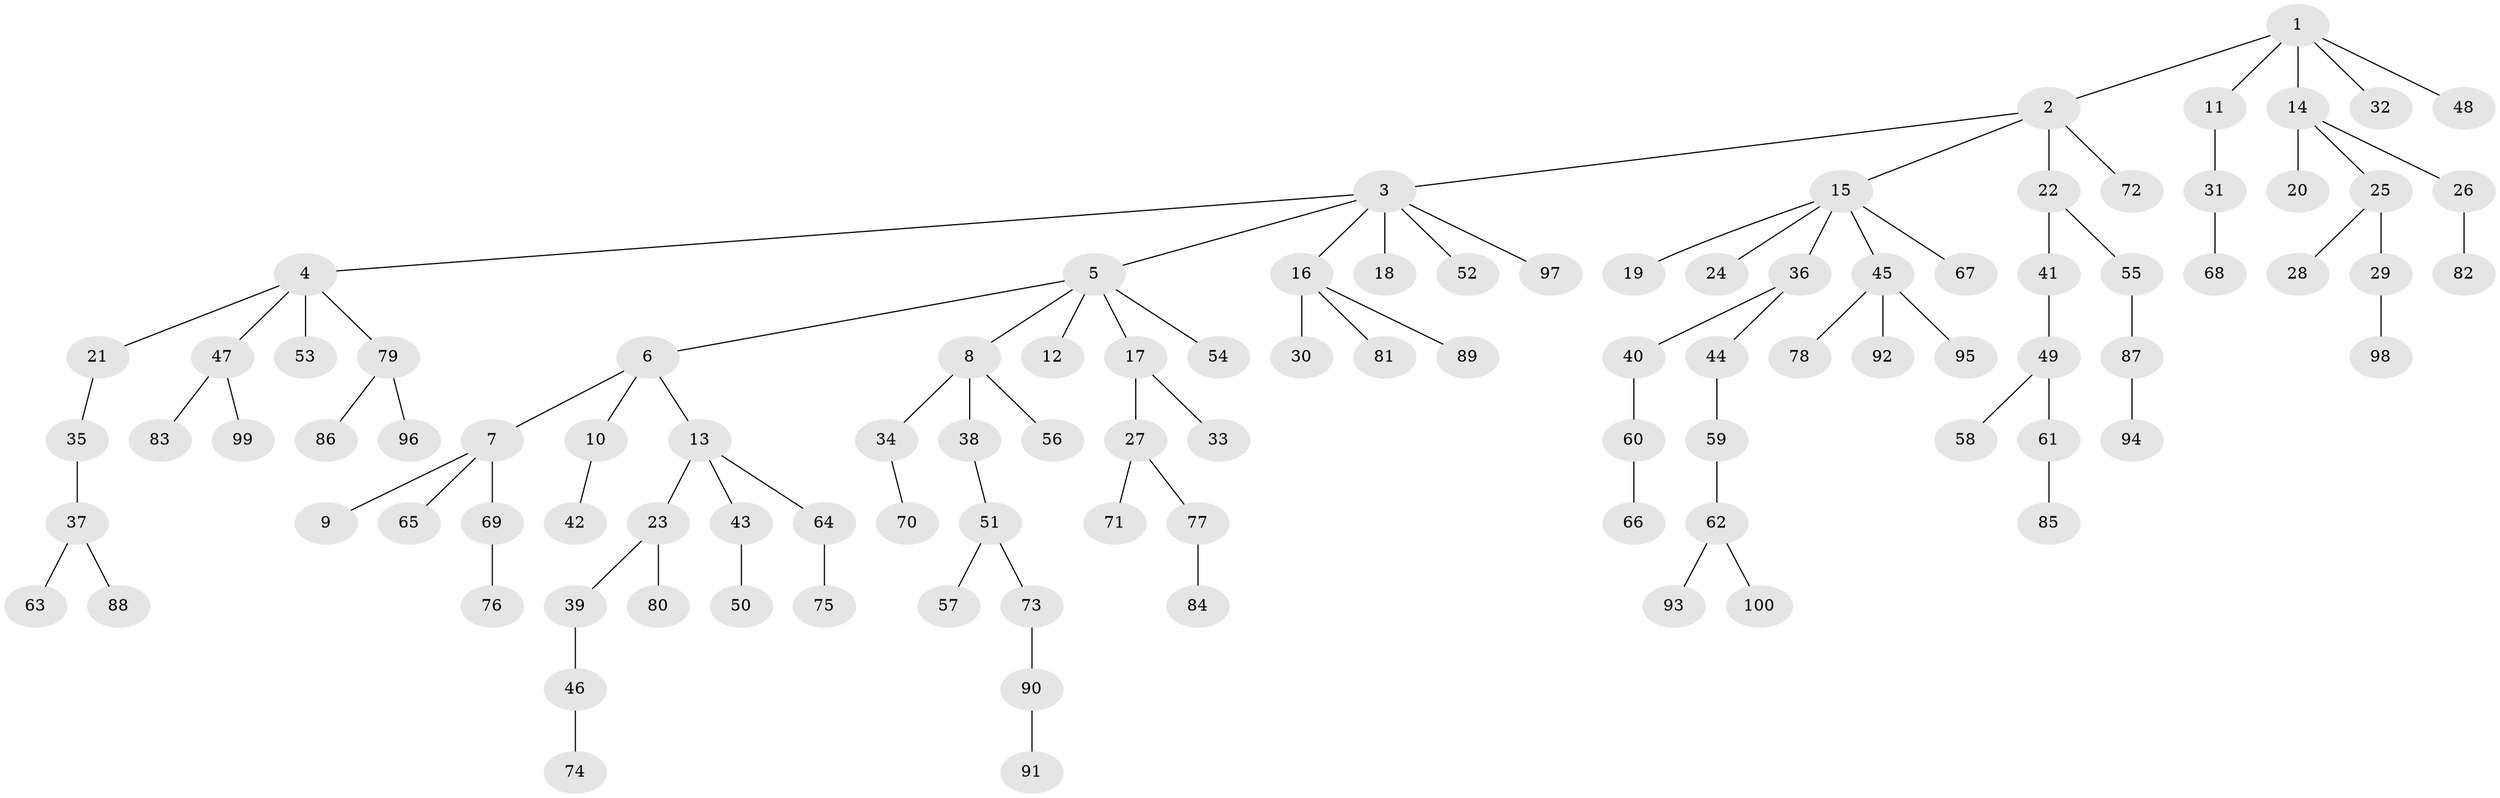 // Generated by graph-tools (version 1.1) at 2025/38/02/21/25 10:38:55]
// undirected, 100 vertices, 99 edges
graph export_dot {
graph [start="1"]
  node [color=gray90,style=filled];
  1;
  2;
  3;
  4;
  5;
  6;
  7;
  8;
  9;
  10;
  11;
  12;
  13;
  14;
  15;
  16;
  17;
  18;
  19;
  20;
  21;
  22;
  23;
  24;
  25;
  26;
  27;
  28;
  29;
  30;
  31;
  32;
  33;
  34;
  35;
  36;
  37;
  38;
  39;
  40;
  41;
  42;
  43;
  44;
  45;
  46;
  47;
  48;
  49;
  50;
  51;
  52;
  53;
  54;
  55;
  56;
  57;
  58;
  59;
  60;
  61;
  62;
  63;
  64;
  65;
  66;
  67;
  68;
  69;
  70;
  71;
  72;
  73;
  74;
  75;
  76;
  77;
  78;
  79;
  80;
  81;
  82;
  83;
  84;
  85;
  86;
  87;
  88;
  89;
  90;
  91;
  92;
  93;
  94;
  95;
  96;
  97;
  98;
  99;
  100;
  1 -- 2;
  1 -- 11;
  1 -- 14;
  1 -- 32;
  1 -- 48;
  2 -- 3;
  2 -- 15;
  2 -- 22;
  2 -- 72;
  3 -- 4;
  3 -- 5;
  3 -- 16;
  3 -- 18;
  3 -- 52;
  3 -- 97;
  4 -- 21;
  4 -- 47;
  4 -- 53;
  4 -- 79;
  5 -- 6;
  5 -- 8;
  5 -- 12;
  5 -- 17;
  5 -- 54;
  6 -- 7;
  6 -- 10;
  6 -- 13;
  7 -- 9;
  7 -- 65;
  7 -- 69;
  8 -- 34;
  8 -- 38;
  8 -- 56;
  10 -- 42;
  11 -- 31;
  13 -- 23;
  13 -- 43;
  13 -- 64;
  14 -- 20;
  14 -- 25;
  14 -- 26;
  15 -- 19;
  15 -- 24;
  15 -- 36;
  15 -- 45;
  15 -- 67;
  16 -- 30;
  16 -- 81;
  16 -- 89;
  17 -- 27;
  17 -- 33;
  21 -- 35;
  22 -- 41;
  22 -- 55;
  23 -- 39;
  23 -- 80;
  25 -- 28;
  25 -- 29;
  26 -- 82;
  27 -- 71;
  27 -- 77;
  29 -- 98;
  31 -- 68;
  34 -- 70;
  35 -- 37;
  36 -- 40;
  36 -- 44;
  37 -- 63;
  37 -- 88;
  38 -- 51;
  39 -- 46;
  40 -- 60;
  41 -- 49;
  43 -- 50;
  44 -- 59;
  45 -- 78;
  45 -- 92;
  45 -- 95;
  46 -- 74;
  47 -- 83;
  47 -- 99;
  49 -- 58;
  49 -- 61;
  51 -- 57;
  51 -- 73;
  55 -- 87;
  59 -- 62;
  60 -- 66;
  61 -- 85;
  62 -- 93;
  62 -- 100;
  64 -- 75;
  69 -- 76;
  73 -- 90;
  77 -- 84;
  79 -- 86;
  79 -- 96;
  87 -- 94;
  90 -- 91;
}
